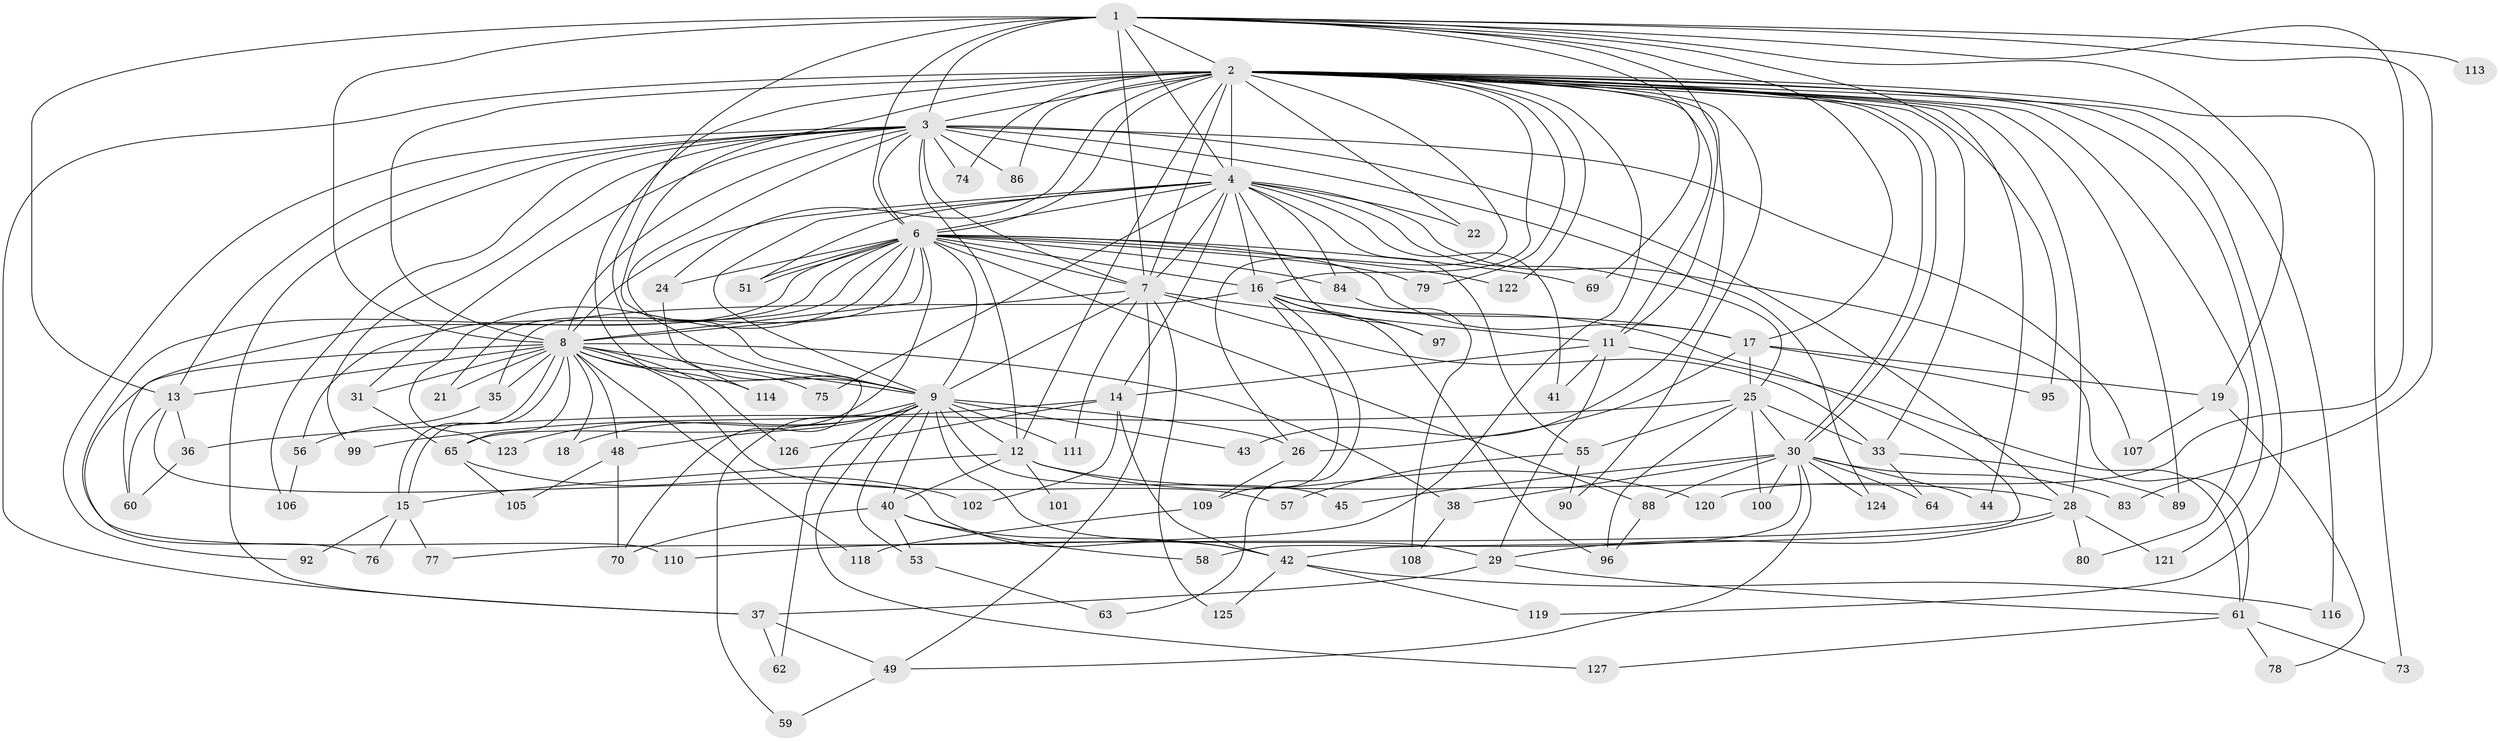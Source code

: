 // Generated by graph-tools (version 1.1) at 2025/51/02/27/25 19:51:47]
// undirected, 96 vertices, 223 edges
graph export_dot {
graph [start="1"]
  node [color=gray90,style=filled];
  1 [super="+10"];
  2 [super="+5"];
  3 [super="+71"];
  4 [super="+98"];
  6 [super="+93"];
  7 [super="+32"];
  8 [super="+27"];
  9 [super="+68"];
  11 [super="+67"];
  12 [super="+20"];
  13 [super="+23"];
  14 [super="+50"];
  15 [super="+72"];
  16 [super="+54"];
  17 [super="+91"];
  18;
  19 [super="+94"];
  21;
  22;
  24;
  25 [super="+34"];
  26 [super="+115"];
  28 [super="+47"];
  29 [super="+112"];
  30 [super="+46"];
  31 [super="+85"];
  33 [super="+39"];
  35;
  36;
  37 [super="+81"];
  38;
  40;
  41;
  42 [super="+52"];
  43;
  44;
  45;
  48;
  49 [super="+66"];
  51 [super="+117"];
  53;
  55;
  56;
  57;
  58;
  59;
  60 [super="+103"];
  61 [super="+87"];
  62;
  63;
  64;
  65;
  69;
  70 [super="+82"];
  73;
  74;
  75;
  76;
  77;
  78;
  79;
  80;
  83;
  84;
  86;
  88;
  89;
  90;
  92;
  95;
  96 [super="+104"];
  97;
  99;
  100;
  101;
  102;
  105;
  106;
  107;
  108;
  109;
  110;
  111;
  113;
  114;
  116;
  118;
  119;
  120;
  121;
  122;
  123;
  124;
  125;
  126;
  127;
  1 -- 2 [weight=4];
  1 -- 3 [weight=2];
  1 -- 4 [weight=2];
  1 -- 6 [weight=2];
  1 -- 7 [weight=2];
  1 -- 8 [weight=3];
  1 -- 9 [weight=2];
  1 -- 69;
  1 -- 120;
  1 -- 113;
  1 -- 83;
  1 -- 19;
  1 -- 95;
  1 -- 13;
  1 -- 17;
  1 -- 11;
  2 -- 3 [weight=3];
  2 -- 4 [weight=3];
  2 -- 6 [weight=2];
  2 -- 7 [weight=2];
  2 -- 8 [weight=2];
  2 -- 9 [weight=2];
  2 -- 11;
  2 -- 16 [weight=2];
  2 -- 24;
  2 -- 28;
  2 -- 30;
  2 -- 30;
  2 -- 33 [weight=2];
  2 -- 43;
  2 -- 44;
  2 -- 77;
  2 -- 79;
  2 -- 80;
  2 -- 90;
  2 -- 121;
  2 -- 73;
  2 -- 74;
  2 -- 22;
  2 -- 86;
  2 -- 89;
  2 -- 26;
  2 -- 116;
  2 -- 119;
  2 -- 122;
  2 -- 12;
  2 -- 70;
  2 -- 37;
  3 -- 4;
  3 -- 6;
  3 -- 7;
  3 -- 8;
  3 -- 9;
  3 -- 12;
  3 -- 13;
  3 -- 28;
  3 -- 31;
  3 -- 37;
  3 -- 74;
  3 -- 86;
  3 -- 92;
  3 -- 99;
  3 -- 106;
  3 -- 107;
  3 -- 124;
  4 -- 6;
  4 -- 7;
  4 -- 8;
  4 -- 9;
  4 -- 14;
  4 -- 16;
  4 -- 22;
  4 -- 25;
  4 -- 41;
  4 -- 55;
  4 -- 61;
  4 -- 75;
  4 -- 84;
  4 -- 97;
  4 -- 51;
  6 -- 7;
  6 -- 8;
  6 -- 9;
  6 -- 17;
  6 -- 21;
  6 -- 24;
  6 -- 51;
  6 -- 51;
  6 -- 56;
  6 -- 65;
  6 -- 69;
  6 -- 79;
  6 -- 84;
  6 -- 88;
  6 -- 110;
  6 -- 122;
  6 -- 123;
  6 -- 16;
  6 -- 60;
  7 -- 8;
  7 -- 9 [weight=3];
  7 -- 11;
  7 -- 33;
  7 -- 111;
  7 -- 125;
  7 -- 49;
  8 -- 9;
  8 -- 13;
  8 -- 15;
  8 -- 15;
  8 -- 18;
  8 -- 21;
  8 -- 31;
  8 -- 35;
  8 -- 38;
  8 -- 48;
  8 -- 65;
  8 -- 75;
  8 -- 76;
  8 -- 114;
  8 -- 126;
  8 -- 118;
  8 -- 57;
  9 -- 12;
  9 -- 18;
  9 -- 29;
  9 -- 40;
  9 -- 43;
  9 -- 45;
  9 -- 48;
  9 -- 53;
  9 -- 59;
  9 -- 62;
  9 -- 111;
  9 -- 123;
  9 -- 127;
  9 -- 26;
  11 -- 14;
  11 -- 29;
  11 -- 41;
  11 -- 61;
  12 -- 101;
  12 -- 40;
  12 -- 120;
  12 -- 28;
  12 -- 15;
  13 -- 42;
  13 -- 60;
  13 -- 36;
  14 -- 126;
  14 -- 102;
  14 -- 42;
  14 -- 99;
  15 -- 77;
  15 -- 92;
  15 -- 76;
  16 -- 17;
  16 -- 35;
  16 -- 63;
  16 -- 97;
  16 -- 109;
  16 -- 42;
  16 -- 96;
  17 -- 19 [weight=2];
  17 -- 25;
  17 -- 26;
  17 -- 95;
  19 -- 78;
  19 -- 107;
  24 -- 114;
  25 -- 36;
  25 -- 55;
  25 -- 100;
  25 -- 30;
  25 -- 96;
  25 -- 33;
  26 -- 109;
  28 -- 121;
  28 -- 80;
  28 -- 29;
  28 -- 110;
  29 -- 37;
  29 -- 61;
  30 -- 38;
  30 -- 44;
  30 -- 45;
  30 -- 49;
  30 -- 58;
  30 -- 64;
  30 -- 83;
  30 -- 100;
  30 -- 124;
  30 -- 88;
  31 -- 65;
  33 -- 64;
  33 -- 89;
  35 -- 56;
  36 -- 60;
  37 -- 62;
  37 -- 49;
  38 -- 108;
  40 -- 42;
  40 -- 53;
  40 -- 58;
  40 -- 70;
  42 -- 125;
  42 -- 116;
  42 -- 119;
  48 -- 70;
  48 -- 105;
  49 -- 59;
  53 -- 63;
  55 -- 57;
  55 -- 90;
  56 -- 106;
  61 -- 73;
  61 -- 78;
  61 -- 127;
  65 -- 102;
  65 -- 105;
  84 -- 108;
  88 -- 96;
  109 -- 118;
}
